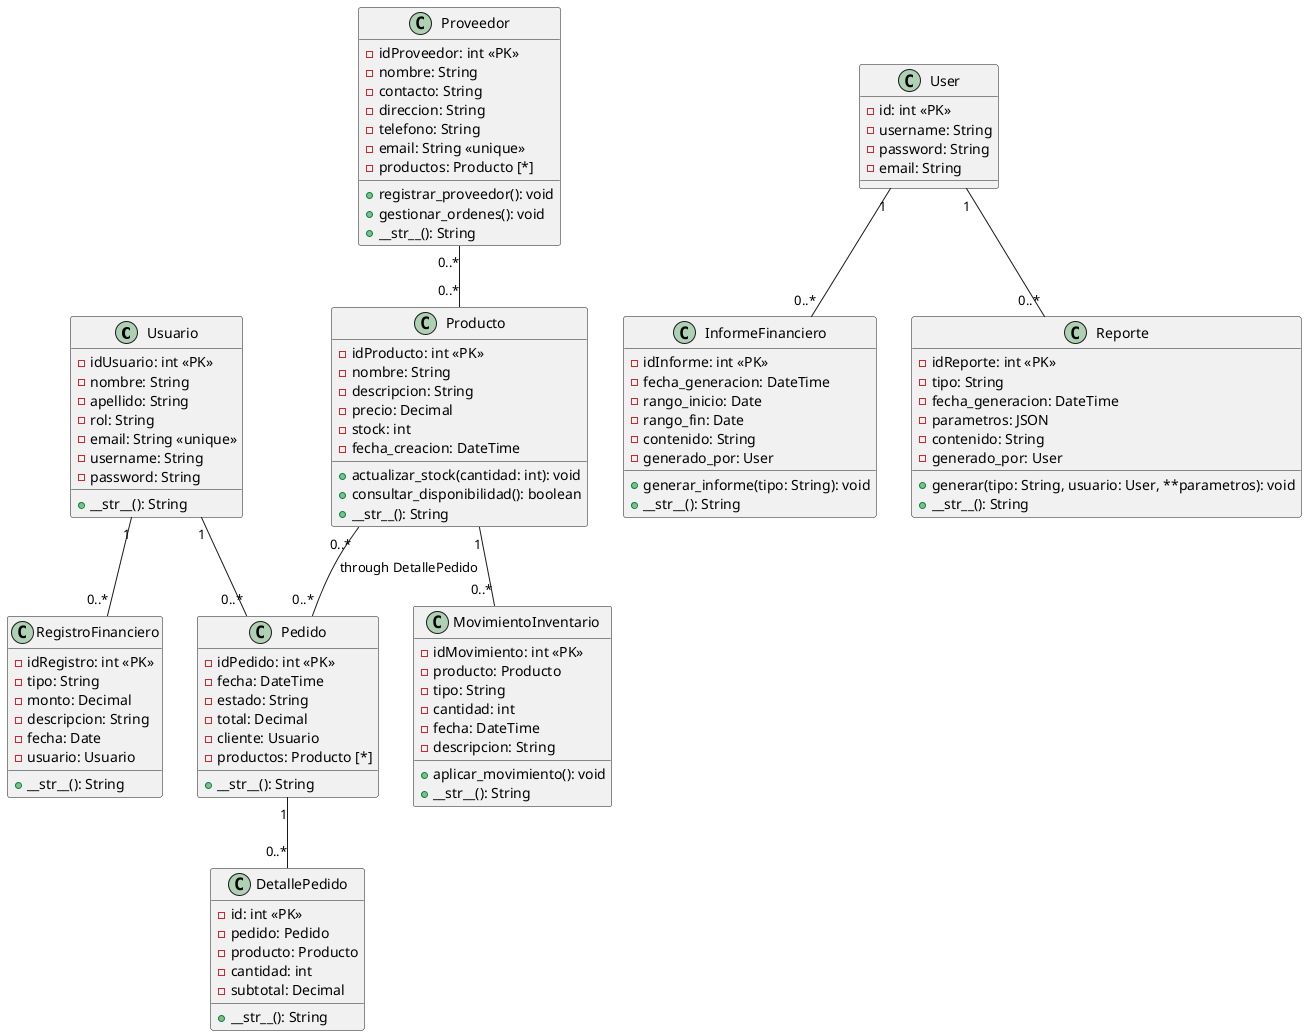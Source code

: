 @startuml
' Clases
class Usuario {
  -idUsuario: int <<PK>>
  -nombre: String
  -apellido: String
  -rol: String
  -email: String <<unique>>
  -username: String
  -password: String
  +__str__(): String
}

class User {
  -id: int <<PK>>
  -username: String
  -password: String
  -email: String
}

class RegistroFinanciero {
  -idRegistro: int <<PK>>
  -tipo: String
  -monto: Decimal
  -descripcion: String
  -fecha: Date
  -usuario: Usuario
  +__str__(): String
}

class InformeFinanciero {
  -idInforme: int <<PK>>
  -fecha_generacion: DateTime
  -rango_inicio: Date
  -rango_fin: Date
  -contenido: String
  -generado_por: User
  +generar_informe(tipo: String): void
  +__str__(): String
}

class Producto {
  -idProducto: int <<PK>>
  -nombre: String
  -descripcion: String
  -precio: Decimal
  -stock: int
  -fecha_creacion: DateTime
  +actualizar_stock(cantidad: int): void
  +consultar_disponibilidad(): boolean
  +__str__(): String
}

class MovimientoInventario {
  -idMovimiento: int <<PK>>
  -producto: Producto
  -tipo: String
  -cantidad: int
  -fecha: DateTime
  -descripcion: String
  +aplicar_movimiento(): void
  +__str__(): String
}

class Pedido {
  -idPedido: int <<PK>>
  -fecha: DateTime
  -estado: String
  -total: Decimal
  -cliente: Usuario
  -productos: Producto [*]
  +__str__(): String
}

class DetallePedido {
  -id: int <<PK>>
  -pedido: Pedido
  -producto: Producto
  -cantidad: int
  -subtotal: Decimal
  +__str__(): String
}

class Proveedor {
  -idProveedor: int <<PK>>
  -nombre: String
  -contacto: String
  -direccion: String
  -telefono: String
  -email: String <<unique>>
  -productos: Producto [*]
  +registrar_proveedor(): void
  +gestionar_ordenes(): void
  +__str__(): String
}

class Reporte {
  -idReporte: int <<PK>>
  -tipo: String
  -fecha_generacion: DateTime
  -parametros: JSON
  -contenido: String
  -generado_por: User
  +generar(tipo: String, usuario: User, **parametros): void
  +__str__(): String
}

' Relaciones
Usuario "1" -- "0..*" RegistroFinanciero
User "1" -- "0..*" InformeFinanciero
Usuario "1" -- "0..*" Pedido
Producto "1" -- "0..*" MovimientoInventario
Pedido "1" -- "0..*" DetallePedido
Producto "0..*" -- "0..*" Pedido : through DetallePedido
Proveedor "0..*" -- "0..*" Producto
User "1" -- "0..*" Reporte

@enduml